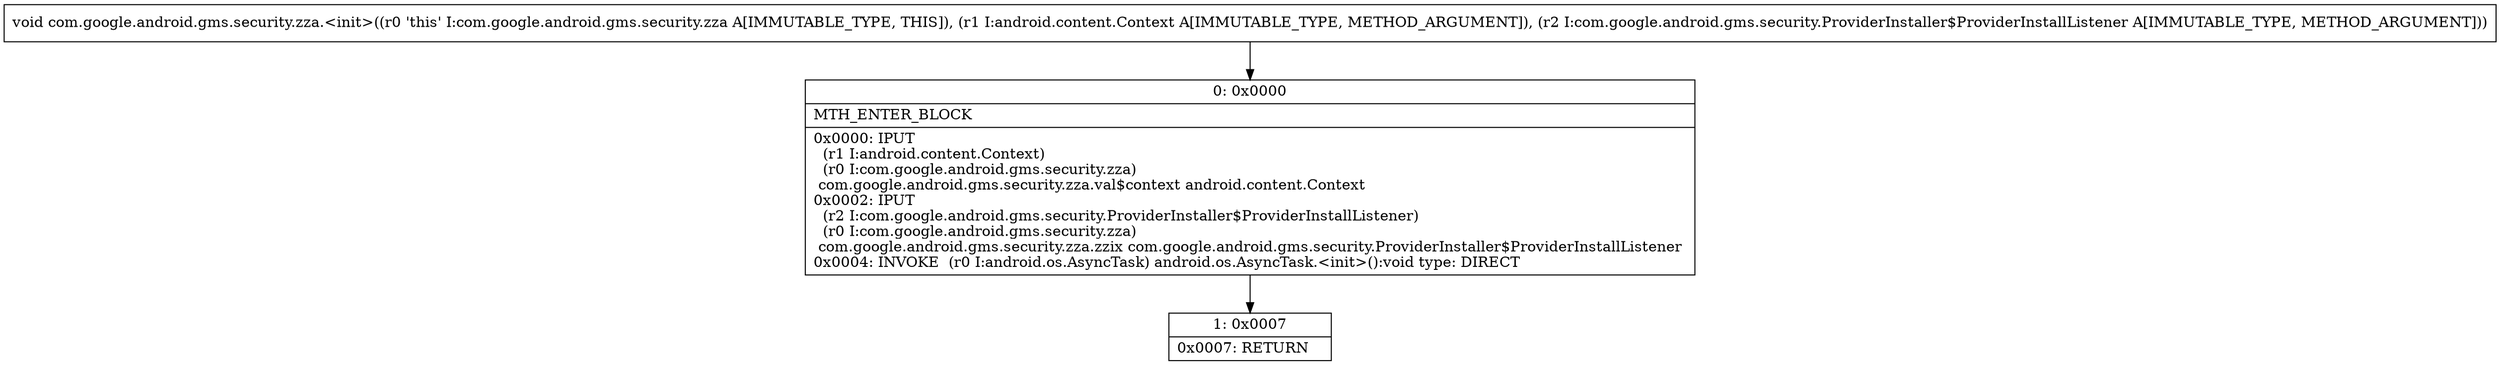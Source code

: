 digraph "CFG forcom.google.android.gms.security.zza.\<init\>(Landroid\/content\/Context;Lcom\/google\/android\/gms\/security\/ProviderInstaller$ProviderInstallListener;)V" {
Node_0 [shape=record,label="{0\:\ 0x0000|MTH_ENTER_BLOCK\l|0x0000: IPUT  \l  (r1 I:android.content.Context)\l  (r0 I:com.google.android.gms.security.zza)\l com.google.android.gms.security.zza.val$context android.content.Context \l0x0002: IPUT  \l  (r2 I:com.google.android.gms.security.ProviderInstaller$ProviderInstallListener)\l  (r0 I:com.google.android.gms.security.zza)\l com.google.android.gms.security.zza.zzix com.google.android.gms.security.ProviderInstaller$ProviderInstallListener \l0x0004: INVOKE  (r0 I:android.os.AsyncTask) android.os.AsyncTask.\<init\>():void type: DIRECT \l}"];
Node_1 [shape=record,label="{1\:\ 0x0007|0x0007: RETURN   \l}"];
MethodNode[shape=record,label="{void com.google.android.gms.security.zza.\<init\>((r0 'this' I:com.google.android.gms.security.zza A[IMMUTABLE_TYPE, THIS]), (r1 I:android.content.Context A[IMMUTABLE_TYPE, METHOD_ARGUMENT]), (r2 I:com.google.android.gms.security.ProviderInstaller$ProviderInstallListener A[IMMUTABLE_TYPE, METHOD_ARGUMENT])) }"];
MethodNode -> Node_0;
Node_0 -> Node_1;
}

